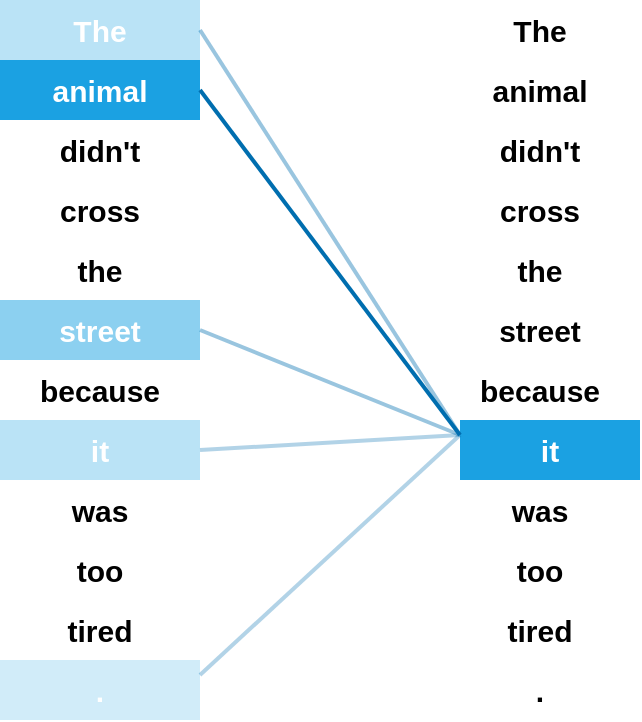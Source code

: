 <mxfile>
    <diagram id="kBzW50S9yVSFeM0lIvy2" name="Page-1">
        <mxGraphModel dx="660" dy="798" grid="1" gridSize="10" guides="1" tooltips="1" connect="1" arrows="1" fold="1" page="1" pageScale="1" pageWidth="850" pageHeight="1100" math="0" shadow="0">
            <root>
                <mxCell id="0"/>
                <mxCell id="1" parent="0"/>
                <mxCell id="31" value="&lt;span style=&quot;font-size: 15px;&quot;&gt;&lt;b&gt;The&lt;/b&gt;&lt;/span&gt;" style="text;html=1;align=center;verticalAlign=middle;whiteSpace=wrap;rounded=0;fillColor=#1ba1e2;fontColor=#ffffff;strokeColor=none;opacity=30;" vertex="1" parent="1">
                    <mxGeometry x="140" y="50" width="100" height="30" as="geometry"/>
                </mxCell>
                <mxCell id="32" value="&lt;span style=&quot;font-size: 15px;&quot;&gt;&lt;b&gt;animal&lt;/b&gt;&lt;/span&gt;" style="text;html=1;align=center;verticalAlign=middle;whiteSpace=wrap;rounded=0;fillColor=#1ba1e2;fontColor=#ffffff;strokeColor=none;" vertex="1" parent="1">
                    <mxGeometry x="140" y="80" width="100" height="30" as="geometry"/>
                </mxCell>
                <mxCell id="33" value="&lt;span style=&quot;font-size: 15px;&quot;&gt;&lt;b&gt;didn&#39;t&lt;/b&gt;&lt;/span&gt;" style="text;html=1;align=center;verticalAlign=middle;whiteSpace=wrap;rounded=0;" vertex="1" parent="1">
                    <mxGeometry x="140" y="110" width="100" height="30" as="geometry"/>
                </mxCell>
                <mxCell id="34" value="&lt;span style=&quot;font-size: 15px;&quot;&gt;&lt;b&gt;cross&lt;/b&gt;&lt;/span&gt;" style="text;html=1;align=center;verticalAlign=middle;whiteSpace=wrap;rounded=0;" vertex="1" parent="1">
                    <mxGeometry x="140" y="140" width="100" height="30" as="geometry"/>
                </mxCell>
                <mxCell id="35" value="&lt;span style=&quot;font-size: 15px;&quot;&gt;&lt;b&gt;the&lt;/b&gt;&lt;/span&gt;" style="text;html=1;align=center;verticalAlign=middle;whiteSpace=wrap;rounded=0;" vertex="1" parent="1">
                    <mxGeometry x="140" y="170" width="100" height="30" as="geometry"/>
                </mxCell>
                <mxCell id="36" value="&lt;span style=&quot;font-size: 15px;&quot;&gt;&lt;b&gt;street&lt;/b&gt;&lt;/span&gt;" style="text;html=1;align=center;verticalAlign=middle;whiteSpace=wrap;rounded=0;fillColor=#1ba1e2;fontColor=#ffffff;strokeColor=none;opacity=50;" vertex="1" parent="1">
                    <mxGeometry x="140" y="200" width="100" height="30" as="geometry"/>
                </mxCell>
                <mxCell id="37" value="&lt;span style=&quot;font-size: 15px;&quot;&gt;&lt;b&gt;because&lt;/b&gt;&lt;/span&gt;" style="text;html=1;align=center;verticalAlign=middle;whiteSpace=wrap;rounded=0;" vertex="1" parent="1">
                    <mxGeometry x="140" y="230" width="100" height="30" as="geometry"/>
                </mxCell>
                <mxCell id="38" value="&lt;span style=&quot;font-size: 15px;&quot;&gt;&lt;b&gt;it&lt;/b&gt;&lt;/span&gt;" style="text;html=1;align=center;verticalAlign=middle;whiteSpace=wrap;rounded=0;fillColor=#1ba1e2;fontColor=#ffffff;strokeColor=none;opacity=30;" vertex="1" parent="1">
                    <mxGeometry x="140" y="260" width="100" height="30" as="geometry"/>
                </mxCell>
                <mxCell id="39" value="&lt;span style=&quot;font-size: 15px;&quot;&gt;&lt;b&gt;was&lt;/b&gt;&lt;/span&gt;" style="text;html=1;align=center;verticalAlign=middle;whiteSpace=wrap;rounded=0;" vertex="1" parent="1">
                    <mxGeometry x="140" y="290" width="100" height="30" as="geometry"/>
                </mxCell>
                <mxCell id="40" value="&lt;span style=&quot;font-size: 15px;&quot;&gt;&lt;b&gt;too&lt;/b&gt;&lt;/span&gt;" style="text;html=1;align=center;verticalAlign=middle;whiteSpace=wrap;rounded=0;" vertex="1" parent="1">
                    <mxGeometry x="140" y="320" width="100" height="30" as="geometry"/>
                </mxCell>
                <mxCell id="41" value="&lt;span style=&quot;font-size: 15px;&quot;&gt;&lt;b&gt;tired&lt;/b&gt;&lt;/span&gt;" style="text;html=1;align=center;verticalAlign=middle;whiteSpace=wrap;rounded=0;" vertex="1" parent="1">
                    <mxGeometry x="140" y="350" width="100" height="30" as="geometry"/>
                </mxCell>
                <mxCell id="42" value="&lt;span style=&quot;font-size: 15px;&quot;&gt;&lt;b&gt;.&lt;/b&gt;&lt;/span&gt;" style="text;html=1;align=center;verticalAlign=middle;whiteSpace=wrap;rounded=0;fillColor=#1ba1e2;fontColor=#ffffff;strokeColor=none;opacity=20;" vertex="1" parent="1">
                    <mxGeometry x="140" y="380" width="100" height="30" as="geometry"/>
                </mxCell>
                <mxCell id="43" value="&lt;span style=&quot;font-size: 15px;&quot;&gt;&lt;b&gt;The&lt;/b&gt;&lt;/span&gt;" style="text;html=1;align=center;verticalAlign=middle;whiteSpace=wrap;rounded=0;" vertex="1" parent="1">
                    <mxGeometry x="360" y="50" width="100" height="30" as="geometry"/>
                </mxCell>
                <mxCell id="44" value="&lt;span style=&quot;font-size: 15px;&quot;&gt;&lt;b&gt;animal&lt;/b&gt;&lt;/span&gt;" style="text;html=1;align=center;verticalAlign=middle;whiteSpace=wrap;rounded=0;" vertex="1" parent="1">
                    <mxGeometry x="360" y="80" width="100" height="30" as="geometry"/>
                </mxCell>
                <mxCell id="45" value="&lt;span style=&quot;font-size: 15px;&quot;&gt;&lt;b&gt;didn&#39;t&lt;/b&gt;&lt;/span&gt;" style="text;html=1;align=center;verticalAlign=middle;whiteSpace=wrap;rounded=0;" vertex="1" parent="1">
                    <mxGeometry x="360" y="110" width="100" height="30" as="geometry"/>
                </mxCell>
                <mxCell id="46" value="&lt;span style=&quot;font-size: 15px;&quot;&gt;&lt;b&gt;cross&lt;/b&gt;&lt;/span&gt;" style="text;html=1;align=center;verticalAlign=middle;whiteSpace=wrap;rounded=0;" vertex="1" parent="1">
                    <mxGeometry x="360" y="140" width="100" height="30" as="geometry"/>
                </mxCell>
                <mxCell id="47" value="&lt;span style=&quot;font-size: 15px;&quot;&gt;&lt;b&gt;the&lt;/b&gt;&lt;/span&gt;" style="text;html=1;align=center;verticalAlign=middle;whiteSpace=wrap;rounded=0;" vertex="1" parent="1">
                    <mxGeometry x="360" y="170" width="100" height="30" as="geometry"/>
                </mxCell>
                <mxCell id="48" value="&lt;span style=&quot;font-size: 15px;&quot;&gt;&lt;b&gt;street&lt;/b&gt;&lt;/span&gt;" style="text;html=1;align=center;verticalAlign=middle;whiteSpace=wrap;rounded=0;" vertex="1" parent="1">
                    <mxGeometry x="360" y="200" width="100" height="30" as="geometry"/>
                </mxCell>
                <mxCell id="49" value="&lt;span style=&quot;font-size: 15px;&quot;&gt;&lt;b&gt;because&lt;/b&gt;&lt;/span&gt;" style="text;html=1;align=center;verticalAlign=middle;whiteSpace=wrap;rounded=0;" vertex="1" parent="1">
                    <mxGeometry x="360" y="230" width="100" height="30" as="geometry"/>
                </mxCell>
                <mxCell id="50" value="&lt;span style=&quot;font-size: 15px;&quot;&gt;&lt;b&gt;it&lt;/b&gt;&lt;/span&gt;" style="text;html=1;align=center;verticalAlign=middle;whiteSpace=wrap;rounded=0;fillColor=#1ba1e2;fontColor=#ffffff;strokeColor=none;" vertex="1" parent="1">
                    <mxGeometry x="370" y="260" width="90" height="30" as="geometry"/>
                </mxCell>
                <mxCell id="51" value="&lt;span style=&quot;font-size: 15px;&quot;&gt;&lt;b&gt;was&lt;/b&gt;&lt;/span&gt;" style="text;html=1;align=center;verticalAlign=middle;whiteSpace=wrap;rounded=0;" vertex="1" parent="1">
                    <mxGeometry x="360" y="290" width="100" height="30" as="geometry"/>
                </mxCell>
                <mxCell id="52" value="&lt;span style=&quot;font-size: 15px;&quot;&gt;&lt;b&gt;too&lt;/b&gt;&lt;/span&gt;" style="text;html=1;align=center;verticalAlign=middle;whiteSpace=wrap;rounded=0;" vertex="1" parent="1">
                    <mxGeometry x="360" y="320" width="100" height="30" as="geometry"/>
                </mxCell>
                <mxCell id="53" value="&lt;span style=&quot;font-size: 15px;&quot;&gt;&lt;b&gt;tired&lt;/b&gt;&lt;/span&gt;" style="text;html=1;align=center;verticalAlign=middle;whiteSpace=wrap;rounded=0;" vertex="1" parent="1">
                    <mxGeometry x="360" y="350" width="100" height="30" as="geometry"/>
                </mxCell>
                <mxCell id="54" value="&lt;span style=&quot;font-size: 15px;&quot;&gt;&lt;b&gt;.&lt;/b&gt;&lt;/span&gt;" style="text;html=1;align=center;verticalAlign=middle;whiteSpace=wrap;rounded=0;" vertex="1" parent="1">
                    <mxGeometry x="360" y="380" width="100" height="30" as="geometry"/>
                </mxCell>
                <mxCell id="56" value="" style="endArrow=none;html=1;exitX=0;exitY=0.25;exitDx=0;exitDy=0;entryX=1;entryY=0.5;entryDx=0;entryDy=0;strokeWidth=2;fillColor=#1ba1e2;strokeColor=#006EAF;" edge="1" parent="1" source="50" target="32">
                    <mxGeometry width="50" height="50" relative="1" as="geometry">
                        <mxPoint x="290" y="240" as="sourcePoint"/>
                        <mxPoint x="340" y="190" as="targetPoint"/>
                    </mxGeometry>
                </mxCell>
                <mxCell id="57" value="" style="endArrow=none;html=1;exitX=0;exitY=0.25;exitDx=0;exitDy=0;entryX=1;entryY=0.5;entryDx=0;entryDy=0;strokeWidth=2;fillColor=#1ba1e2;strokeColor=#006EAF;opacity=40;" edge="1" parent="1" source="50" target="31">
                    <mxGeometry width="50" height="50" relative="1" as="geometry">
                        <mxPoint x="380" y="278" as="sourcePoint"/>
                        <mxPoint x="250" y="105" as="targetPoint"/>
                    </mxGeometry>
                </mxCell>
                <mxCell id="58" value="" style="endArrow=none;html=1;exitX=0;exitY=0.25;exitDx=0;exitDy=0;entryX=1;entryY=0.5;entryDx=0;entryDy=0;strokeWidth=2;fillColor=#1ba1e2;strokeColor=#006EAF;opacity=40;" edge="1" parent="1" source="50" target="36">
                    <mxGeometry width="50" height="50" relative="1" as="geometry">
                        <mxPoint x="380" y="278" as="sourcePoint"/>
                        <mxPoint x="250" y="105" as="targetPoint"/>
                    </mxGeometry>
                </mxCell>
                <mxCell id="59" value="" style="endArrow=none;html=1;exitX=0;exitY=0.25;exitDx=0;exitDy=0;entryX=1;entryY=0.5;entryDx=0;entryDy=0;strokeWidth=2;fillColor=#1ba1e2;strokeColor=#006EAF;opacity=30;" edge="1" parent="1" source="50" target="38">
                    <mxGeometry width="50" height="50" relative="1" as="geometry">
                        <mxPoint x="380" y="278" as="sourcePoint"/>
                        <mxPoint x="250" y="225" as="targetPoint"/>
                    </mxGeometry>
                </mxCell>
                <mxCell id="60" value="" style="endArrow=none;html=1;exitX=0;exitY=0.25;exitDx=0;exitDy=0;entryX=1;entryY=0.25;entryDx=0;entryDy=0;strokeWidth=2;fillColor=#1ba1e2;strokeColor=#006EAF;opacity=30;" edge="1" parent="1" source="50" target="42">
                    <mxGeometry width="50" height="50" relative="1" as="geometry">
                        <mxPoint x="380" y="278" as="sourcePoint"/>
                        <mxPoint x="250" y="285" as="targetPoint"/>
                    </mxGeometry>
                </mxCell>
            </root>
        </mxGraphModel>
    </diagram>
</mxfile>